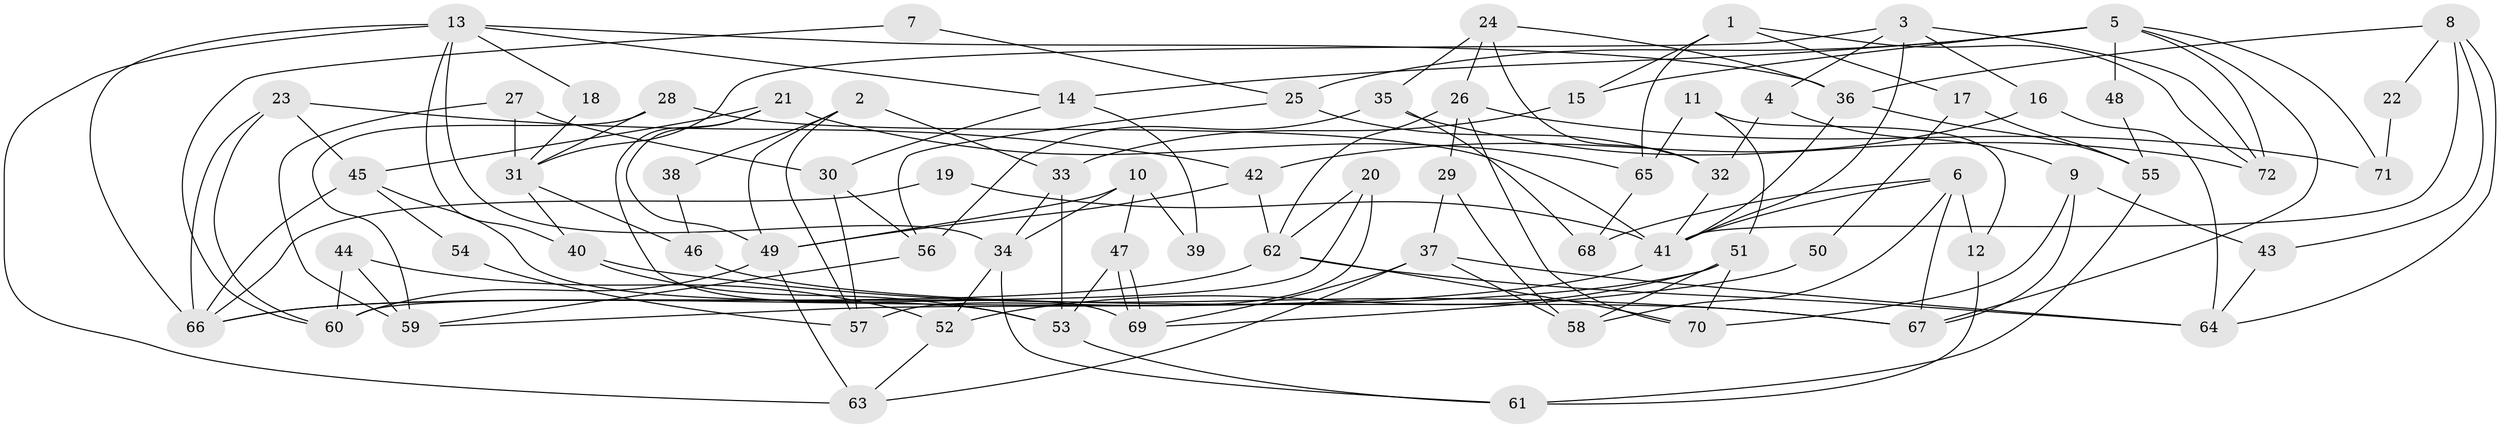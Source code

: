 // coarse degree distribution, {6: 0.2619047619047619, 4: 0.19047619047619047, 7: 0.047619047619047616, 3: 0.11904761904761904, 9: 0.09523809523809523, 2: 0.07142857142857142, 5: 0.21428571428571427}
// Generated by graph-tools (version 1.1) at 2025/41/03/06/25 10:41:54]
// undirected, 72 vertices, 144 edges
graph export_dot {
graph [start="1"]
  node [color=gray90,style=filled];
  1;
  2;
  3;
  4;
  5;
  6;
  7;
  8;
  9;
  10;
  11;
  12;
  13;
  14;
  15;
  16;
  17;
  18;
  19;
  20;
  21;
  22;
  23;
  24;
  25;
  26;
  27;
  28;
  29;
  30;
  31;
  32;
  33;
  34;
  35;
  36;
  37;
  38;
  39;
  40;
  41;
  42;
  43;
  44;
  45;
  46;
  47;
  48;
  49;
  50;
  51;
  52;
  53;
  54;
  55;
  56;
  57;
  58;
  59;
  60;
  61;
  62;
  63;
  64;
  65;
  66;
  67;
  68;
  69;
  70;
  71;
  72;
  1 -- 72;
  1 -- 65;
  1 -- 15;
  1 -- 17;
  2 -- 33;
  2 -- 49;
  2 -- 38;
  2 -- 57;
  3 -- 4;
  3 -- 41;
  3 -- 16;
  3 -- 31;
  3 -- 72;
  4 -- 9;
  4 -- 32;
  5 -- 14;
  5 -- 72;
  5 -- 15;
  5 -- 25;
  5 -- 48;
  5 -- 67;
  5 -- 71;
  6 -- 67;
  6 -- 41;
  6 -- 12;
  6 -- 58;
  6 -- 68;
  7 -- 60;
  7 -- 25;
  8 -- 64;
  8 -- 41;
  8 -- 22;
  8 -- 36;
  8 -- 43;
  9 -- 67;
  9 -- 43;
  9 -- 70;
  10 -- 49;
  10 -- 34;
  10 -- 39;
  10 -- 47;
  11 -- 12;
  11 -- 51;
  11 -- 65;
  12 -- 61;
  13 -- 34;
  13 -- 63;
  13 -- 14;
  13 -- 18;
  13 -- 36;
  13 -- 40;
  13 -- 66;
  14 -- 30;
  14 -- 39;
  15 -- 33;
  16 -- 64;
  16 -- 42;
  17 -- 55;
  17 -- 50;
  18 -- 31;
  19 -- 66;
  19 -- 41;
  20 -- 57;
  20 -- 60;
  20 -- 62;
  21 -- 69;
  21 -- 65;
  21 -- 45;
  21 -- 49;
  22 -- 71;
  23 -- 45;
  23 -- 66;
  23 -- 42;
  23 -- 60;
  24 -- 26;
  24 -- 36;
  24 -- 32;
  24 -- 35;
  25 -- 32;
  25 -- 56;
  26 -- 70;
  26 -- 62;
  26 -- 29;
  26 -- 71;
  27 -- 31;
  27 -- 59;
  27 -- 30;
  28 -- 31;
  28 -- 41;
  28 -- 59;
  29 -- 58;
  29 -- 37;
  30 -- 56;
  30 -- 57;
  31 -- 40;
  31 -- 46;
  32 -- 41;
  33 -- 53;
  33 -- 34;
  34 -- 52;
  34 -- 61;
  35 -- 56;
  35 -- 68;
  35 -- 72;
  36 -- 41;
  36 -- 55;
  37 -- 63;
  37 -- 58;
  37 -- 64;
  37 -- 69;
  38 -- 46;
  40 -- 53;
  40 -- 67;
  41 -- 66;
  42 -- 49;
  42 -- 62;
  43 -- 64;
  44 -- 59;
  44 -- 60;
  44 -- 52;
  45 -- 66;
  45 -- 53;
  45 -- 54;
  46 -- 67;
  47 -- 69;
  47 -- 69;
  47 -- 53;
  48 -- 55;
  49 -- 60;
  49 -- 63;
  50 -- 69;
  51 -- 58;
  51 -- 70;
  51 -- 52;
  51 -- 59;
  52 -- 63;
  53 -- 61;
  54 -- 57;
  55 -- 61;
  56 -- 59;
  62 -- 64;
  62 -- 66;
  62 -- 70;
  65 -- 68;
}
